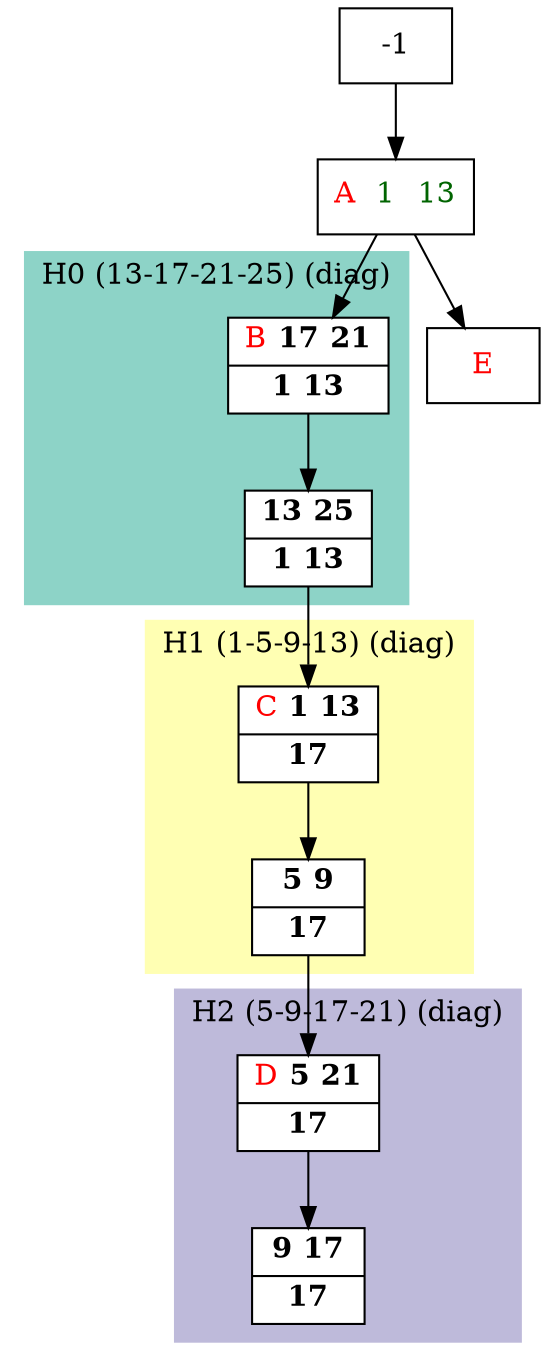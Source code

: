 digraph G {
    node [shape=box];
    subgraph cluster0 {
        node [style=filled,fillcolor=white];
        labeljust="l";
        style=filled;
        color="#8DD3C7";
        H0_0 -> H0_7;
        label="H0 (13-17-21-25) (diag)";
    }
    subgraph cluster1 {
        node [style=filled,fillcolor=white];
        labeljust="l";
        style=filled;
        color="#FFFFB3";
        H1_0 -> H1_7;
        label="H1 (1-5-9-13) (diag)";
    }
    subgraph cluster2 {
        node [style=filled,fillcolor=white];
        labeljust="l";
        style=filled;
        color="#BEBADA";
        H2_0 -> H2_5;
        label="H2 (5-9-17-21) (diag)";
    }
     1 [shape=record,label= <{  <FONT COLOR="RED">A</FONT>  <FONT COLOR="DARKGREEN">1</FONT>  <FONT COLOR="DARKGREEN">13</FONT>}> ];
     -1  ->  1;
     H0_0 [shape=record,label= <{  <FONT COLOR="RED">B</FONT> <b>17</b> <b>21</b>|  <b>1</b> <b>13</b>}> ];
     1  ->  H0_0;
     H0_7 [shape=record,label= <{ <b>13</b> <b>25</b>|  <b>1</b> <b>13</b>}> ];
     H1_0 [shape=record,label= <{  <FONT COLOR="RED">C</FONT> <b>1</b> <b>13</b>|  <b>17</b>}> ];
     H0_7  ->  H1_0;
     H1_7 [shape=record,label= <{ <b>5</b> <b>9</b>|  <b>17</b>}> ];
     H2_0 [shape=record,label= <{  <FONT COLOR="RED">D</FONT> <b>5</b> <b>21</b>|  <b>17</b>}> ];
     H1_7  ->  H2_0;
     H2_5 [shape=record,label= <{ <b>9</b> <b>17</b>|  <b>17</b>}> ];
     _1 [shape=record,label= <{  <FONT COLOR="RED">E</FONT>}> ];
     1  ->  _1;
}

